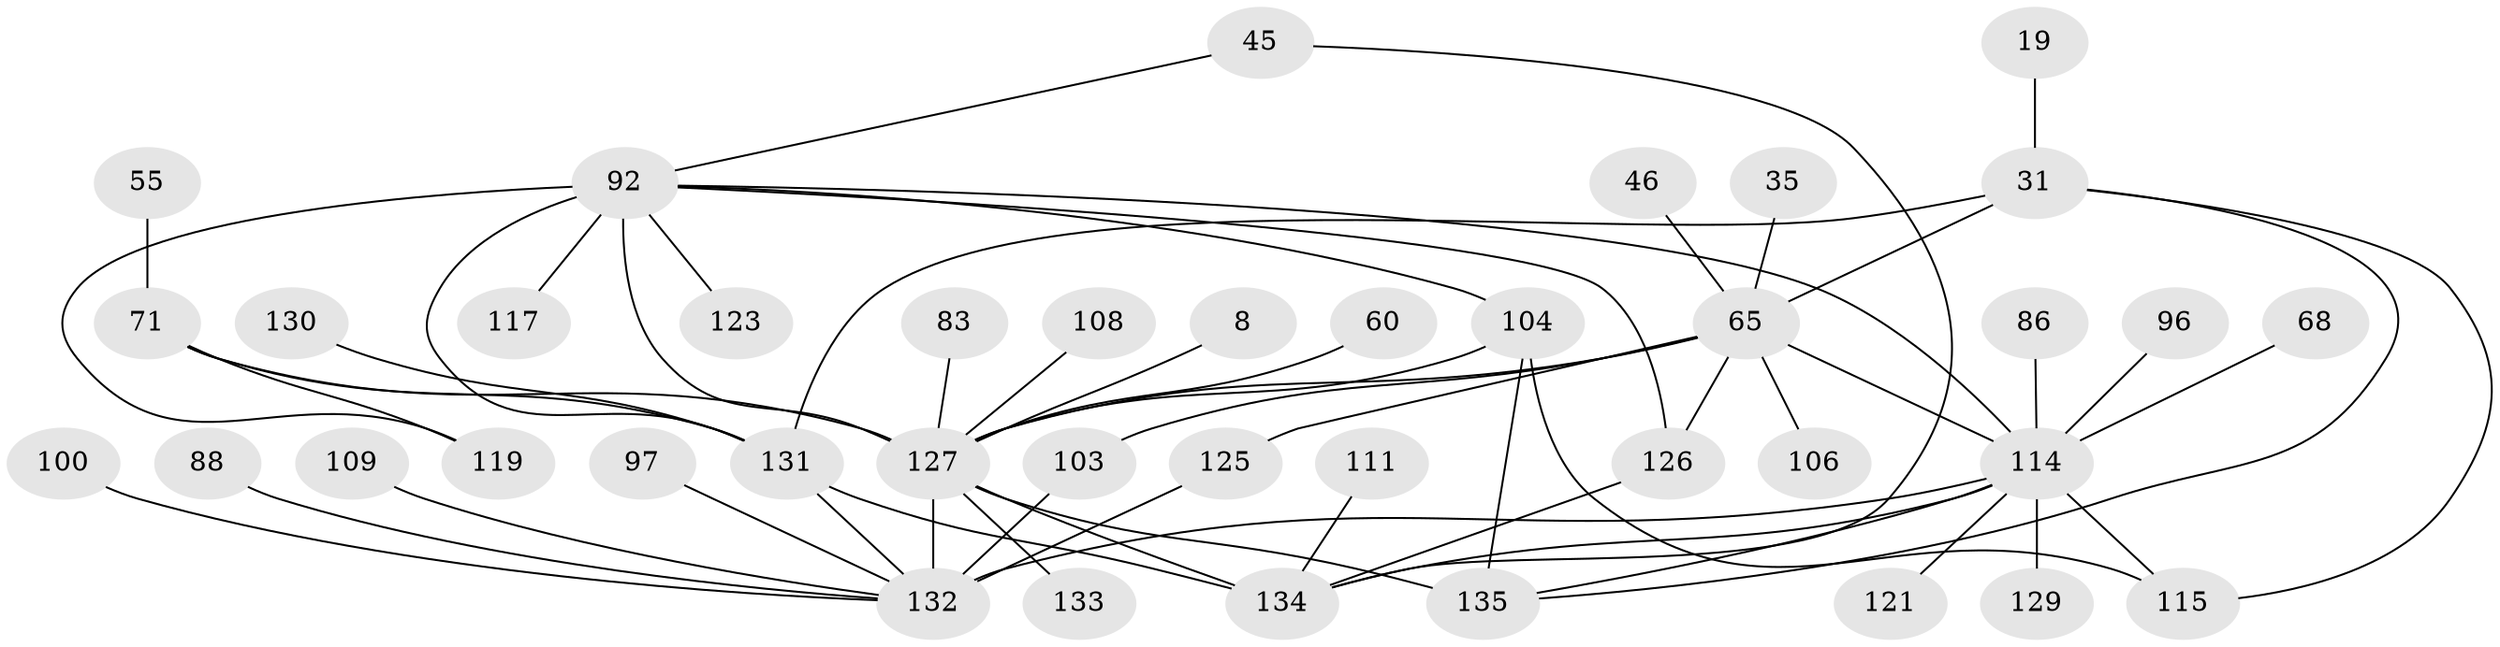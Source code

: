 // original degree distribution, {7: 0.014814814814814815, 9: 0.007407407407407408, 3: 0.22962962962962963, 10: 0.007407407407407408, 5: 0.044444444444444446, 2: 0.25925925925925924, 1: 0.2962962962962963, 4: 0.1259259259259259, 6: 0.014814814814814815}
// Generated by graph-tools (version 1.1) at 2025/44/03/04/25 21:44:30]
// undirected, 40 vertices, 58 edges
graph export_dot {
graph [start="1"]
  node [color=gray90,style=filled];
  8;
  19;
  31 [super="+1"];
  35;
  45;
  46;
  55;
  60;
  65 [super="+18+33+2"];
  68;
  71 [super="+59"];
  83 [super="+69"];
  86;
  88;
  92 [super="+58+38+78+29"];
  96;
  97;
  100;
  103;
  104 [super="+13+102"];
  106;
  108;
  109;
  111 [super="+64"];
  114 [super="+72+98+101+105"];
  115 [super="+75"];
  117;
  119 [super="+113"];
  121;
  123;
  125 [super="+118"];
  126 [super="+112"];
  127 [super="+40+67"];
  129;
  130;
  131 [super="+84+116+128"];
  132 [super="+44+62"];
  133;
  134 [super="+95+107+47"];
  135 [super="+124"];
  8 -- 127;
  19 -- 31;
  31 -- 65 [weight=3];
  31 -- 115;
  31 -- 135;
  31 -- 131;
  35 -- 65;
  45 -- 92;
  45 -- 134;
  46 -- 65;
  55 -- 71 [weight=2];
  60 -- 127;
  65 -- 106;
  65 -- 103;
  65 -- 114 [weight=2];
  65 -- 127;
  65 -- 126;
  65 -- 125;
  68 -- 114;
  71 -- 119;
  71 -- 127 [weight=3];
  71 -- 131;
  83 -- 127;
  86 -- 114;
  88 -- 132;
  92 -- 127 [weight=4];
  92 -- 123;
  92 -- 126;
  92 -- 119;
  92 -- 117;
  92 -- 114;
  92 -- 131;
  92 -- 104 [weight=2];
  96 -- 114;
  97 -- 132;
  100 -- 132;
  103 -- 132;
  104 -- 127;
  104 -- 115;
  104 -- 135;
  108 -- 127;
  109 -- 132;
  111 -- 134;
  114 -- 129;
  114 -- 134 [weight=2];
  114 -- 115;
  114 -- 132 [weight=3];
  114 -- 121;
  114 -- 135;
  125 -- 132;
  126 -- 134;
  127 -- 133;
  127 -- 132 [weight=3];
  127 -- 134 [weight=3];
  127 -- 135 [weight=2];
  130 -- 131;
  131 -- 134 [weight=2];
  131 -- 132 [weight=2];
}
